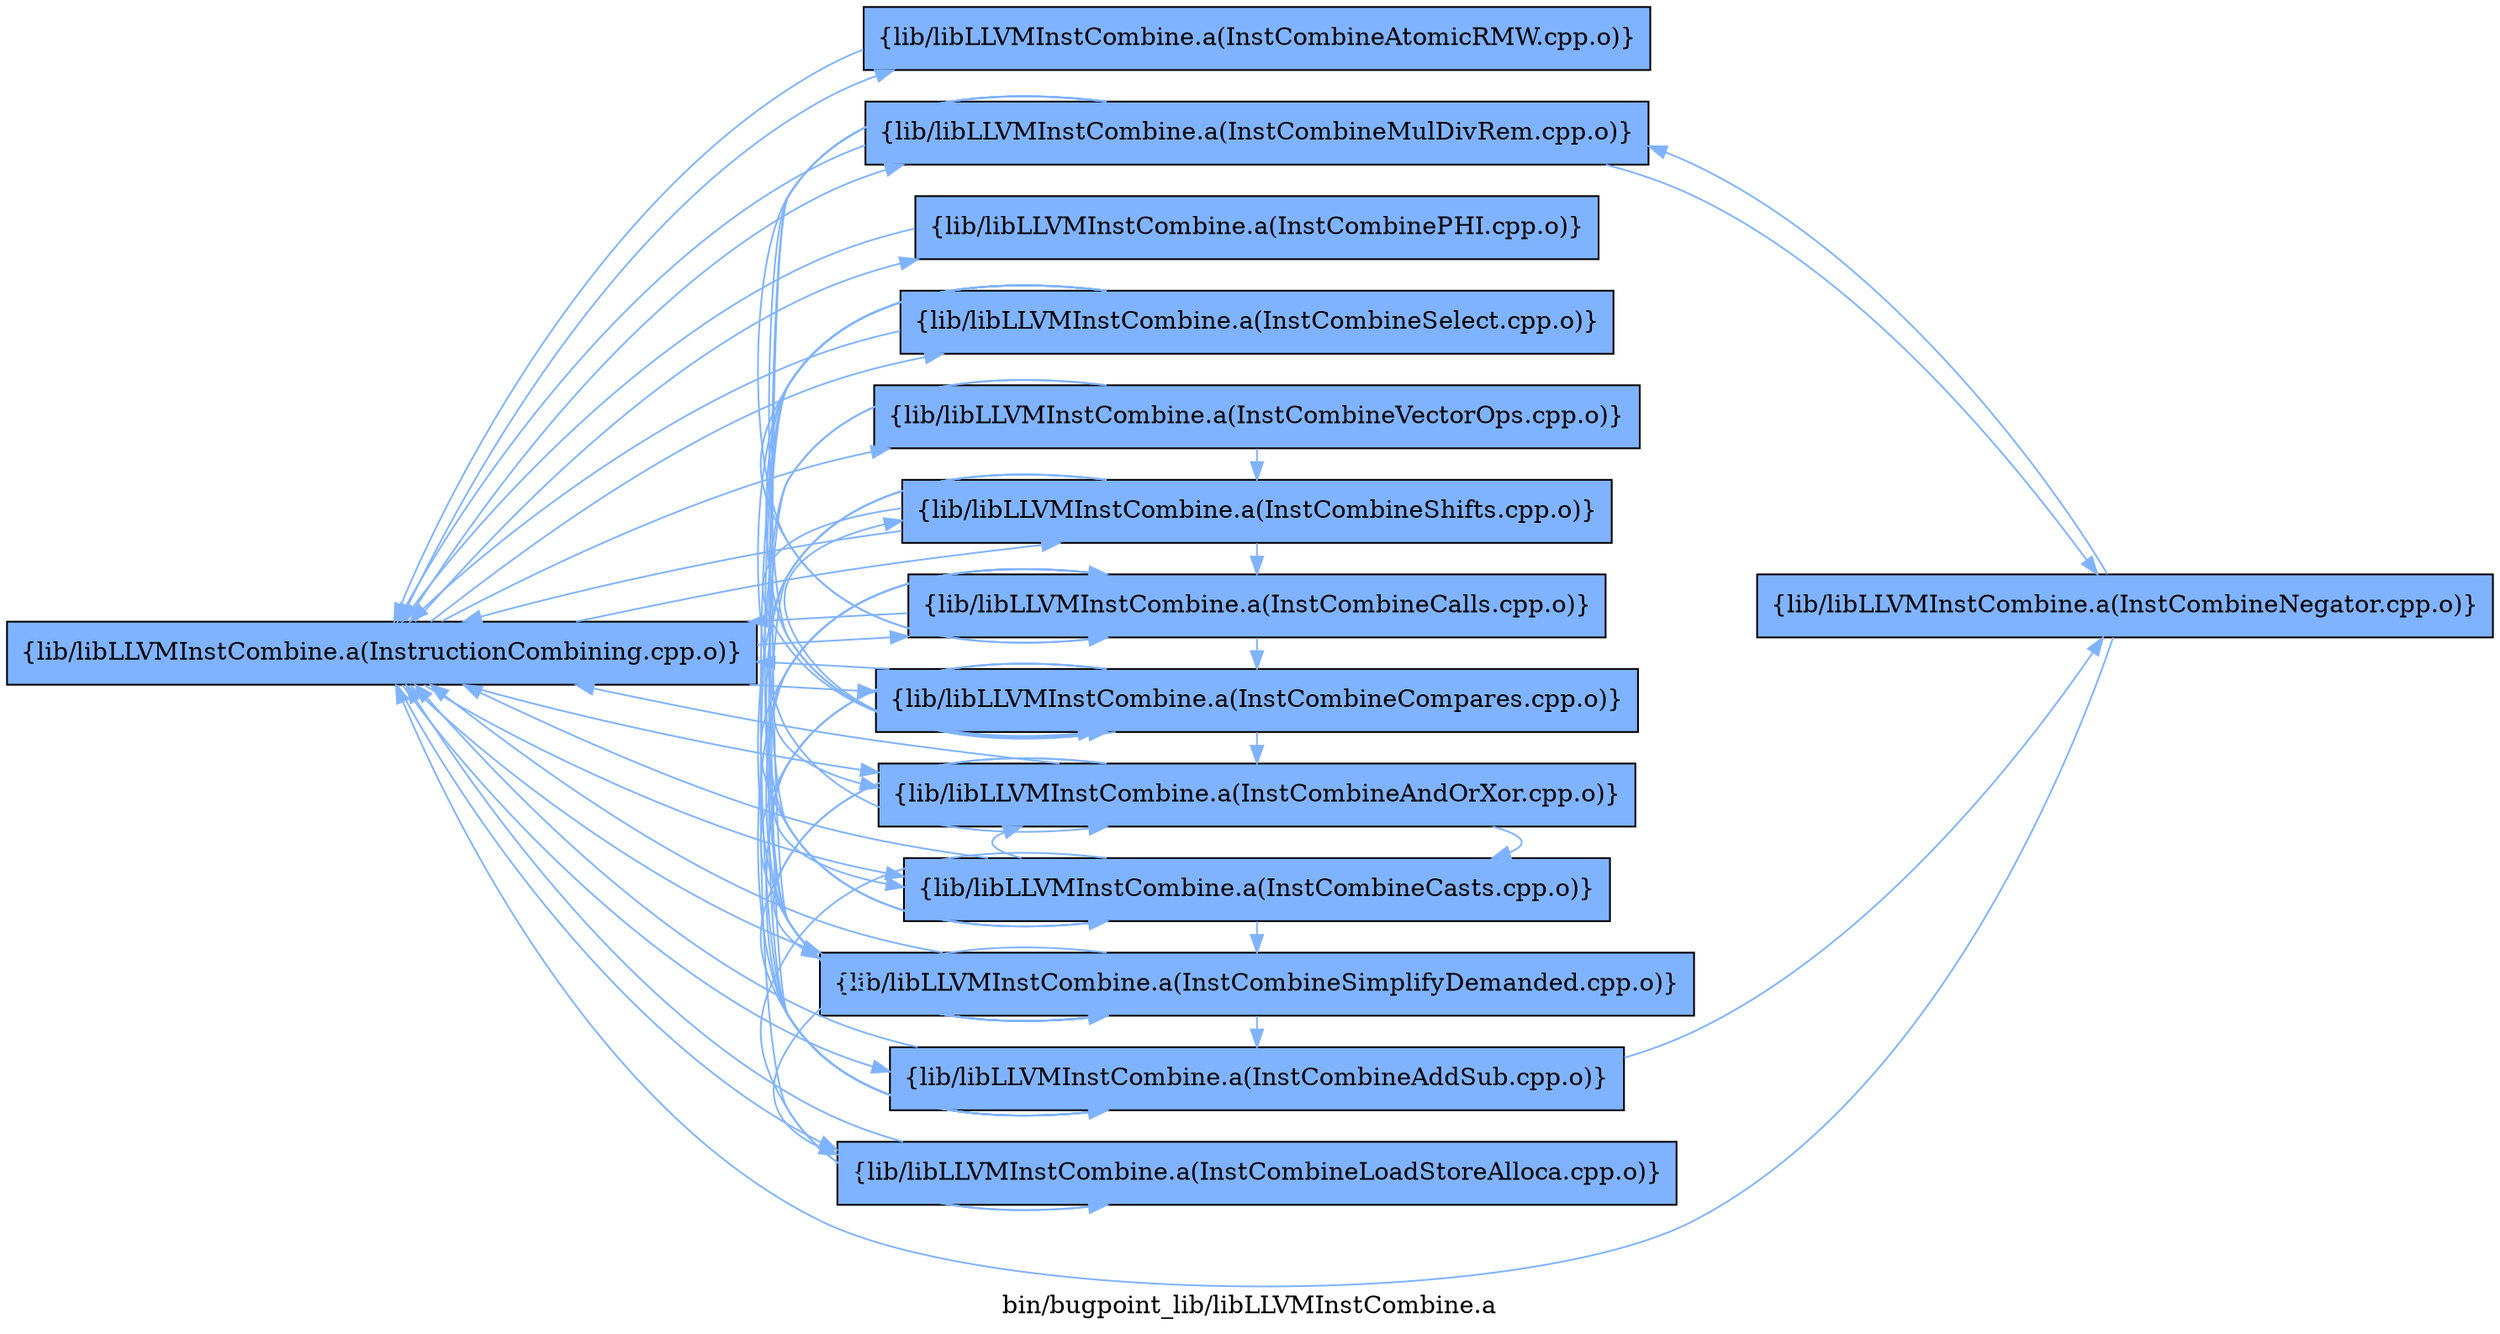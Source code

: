 digraph "bin/bugpoint_lib/libLLVMInstCombine.a" {
	label="bin/bugpoint_lib/libLLVMInstCombine.a";
	rankdir=LR;
	{ rank=same; Node0x55daa81feb38;  }
	{ rank=same; Node0x55daa81f4ef8; Node0x55daa81f5b78; Node0x55daa81f6208; Node0x55daa81f63e8; Node0x55daa81f7108; Node0x55daa81f74c8; Node0x55daa81f8238; Node0x55daa81f84b8; Node0x55daa8204178; Node0x55daa82065b8; Node0x55daa8205de8; Node0x55daa8205708; Node0x55daa82075f8;  }
	{ rank=same; Node0x55daa81feb38;  }
	{ rank=same; Node0x55daa81f4ef8; Node0x55daa81f5b78; Node0x55daa81f6208; Node0x55daa81f63e8; Node0x55daa81f7108; Node0x55daa81f74c8; Node0x55daa81f8238; Node0x55daa81f84b8; Node0x55daa8204178; Node0x55daa82065b8; Node0x55daa8205de8; Node0x55daa8205708; Node0x55daa82075f8;  }

	Node0x55daa81feb38 [shape=record,shape=box,group=1,style=filled,fillcolor="0.600000 0.5 1",label="{lib/libLLVMInstCombine.a(InstructionCombining.cpp.o)}"];
	Node0x55daa81feb38 -> Node0x55daa81f4ef8[color="0.600000 0.5 1"];
	Node0x55daa81feb38 -> Node0x55daa81f5b78[color="0.600000 0.5 1"];
	Node0x55daa81feb38 -> Node0x55daa81f6208[color="0.600000 0.5 1"];
	Node0x55daa81feb38 -> Node0x55daa81f63e8[color="0.600000 0.5 1"];
	Node0x55daa81feb38 -> Node0x55daa81f7108[color="0.600000 0.5 1"];
	Node0x55daa81feb38 -> Node0x55daa81f74c8[color="0.600000 0.5 1"];
	Node0x55daa81feb38 -> Node0x55daa81f8238[color="0.600000 0.5 1"];
	Node0x55daa81feb38 -> Node0x55daa81f84b8[color="0.600000 0.5 1"];
	Node0x55daa81feb38 -> Node0x55daa8204178[color="0.600000 0.5 1"];
	Node0x55daa81feb38 -> Node0x55daa82065b8[color="0.600000 0.5 1"];
	Node0x55daa81feb38 -> Node0x55daa8205de8[color="0.600000 0.5 1"];
	Node0x55daa81feb38 -> Node0x55daa8205708[color="0.600000 0.5 1"];
	Node0x55daa81feb38 -> Node0x55daa82075f8[color="0.600000 0.5 1"];
	Node0x55daa81f4ef8 [shape=record,shape=box,group=1,style=filled,fillcolor="0.600000 0.5 1",label="{lib/libLLVMInstCombine.a(InstCombineAddSub.cpp.o)}"];
	Node0x55daa81f4ef8 -> Node0x55daa81feb38[color="0.600000 0.5 1"];
	Node0x55daa81f4ef8 -> Node0x55daa82048f8[color="0.600000 0.5 1"];
	Node0x55daa81f5b78 [shape=record,shape=box,group=1,style=filled,fillcolor="0.600000 0.5 1",label="{lib/libLLVMInstCombine.a(InstCombineAtomicRMW.cpp.o)}"];
	Node0x55daa81f5b78 -> Node0x55daa81feb38[color="0.600000 0.5 1"];
	Node0x55daa81f6208 [shape=record,shape=box,group=1,style=filled,fillcolor="0.600000 0.5 1",label="{lib/libLLVMInstCombine.a(InstCombineAndOrXor.cpp.o)}"];
	Node0x55daa81f6208 -> Node0x55daa81feb38[color="0.600000 0.5 1"];
	Node0x55daa81f6208 -> Node0x55daa81f4ef8[color="0.600000 0.5 1"];
	Node0x55daa81f6208 -> Node0x55daa81f7108[color="0.600000 0.5 1"];
	Node0x55daa81f6208 -> Node0x55daa8205708[color="0.600000 0.5 1"];
	Node0x55daa81f63e8 [shape=record,shape=box,group=1,style=filled,fillcolor="0.600000 0.5 1",label="{lib/libLLVMInstCombine.a(InstCombineCalls.cpp.o)}"];
	Node0x55daa81f63e8 -> Node0x55daa81feb38[color="0.600000 0.5 1"];
	Node0x55daa81f63e8 -> Node0x55daa81f4ef8[color="0.600000 0.5 1"];
	Node0x55daa81f63e8 -> Node0x55daa81f6208[color="0.600000 0.5 1"];
	Node0x55daa81f63e8 -> Node0x55daa81f74c8[color="0.600000 0.5 1"];
	Node0x55daa81f63e8 -> Node0x55daa8205708[color="0.600000 0.5 1"];
	Node0x55daa81f7108 [shape=record,shape=box,group=1,style=filled,fillcolor="0.600000 0.5 1",label="{lib/libLLVMInstCombine.a(InstCombineCasts.cpp.o)}"];
	Node0x55daa81f7108 -> Node0x55daa81feb38[color="0.600000 0.5 1"];
	Node0x55daa81f7108 -> Node0x55daa81f6208[color="0.600000 0.5 1"];
	Node0x55daa81f7108 -> Node0x55daa81f63e8[color="0.600000 0.5 1"];
	Node0x55daa81f7108 -> Node0x55daa81f8238[color="0.600000 0.5 1"];
	Node0x55daa81f7108 -> Node0x55daa8205708[color="0.600000 0.5 1"];
	Node0x55daa81f74c8 [shape=record,shape=box,group=1,style=filled,fillcolor="0.600000 0.5 1",label="{lib/libLLVMInstCombine.a(InstCombineCompares.cpp.o)}"];
	Node0x55daa81f74c8 -> Node0x55daa81feb38[color="0.600000 0.5 1"];
	Node0x55daa81f74c8 -> Node0x55daa81f4ef8[color="0.600000 0.5 1"];
	Node0x55daa81f74c8 -> Node0x55daa81f6208[color="0.600000 0.5 1"];
	Node0x55daa81f74c8 -> Node0x55daa81f7108[color="0.600000 0.5 1"];
	Node0x55daa81f74c8 -> Node0x55daa8205de8[color="0.600000 0.5 1"];
	Node0x55daa81f74c8 -> Node0x55daa8205708[color="0.600000 0.5 1"];
	Node0x55daa81f8238 [shape=record,shape=box,group=1,style=filled,fillcolor="0.600000 0.5 1",label="{lib/libLLVMInstCombine.a(InstCombineLoadStoreAlloca.cpp.o)}"];
	Node0x55daa81f8238 -> Node0x55daa81feb38[color="0.600000 0.5 1"];
	Node0x55daa81f84b8 [shape=record,shape=box,group=1,style=filled,fillcolor="0.600000 0.5 1",label="{lib/libLLVMInstCombine.a(InstCombineMulDivRem.cpp.o)}"];
	Node0x55daa81f84b8 -> Node0x55daa81feb38[color="0.600000 0.5 1"];
	Node0x55daa81f84b8 -> Node0x55daa81f4ef8[color="0.600000 0.5 1"];
	Node0x55daa81f84b8 -> Node0x55daa81f63e8[color="0.600000 0.5 1"];
	Node0x55daa81f84b8 -> Node0x55daa81f74c8[color="0.600000 0.5 1"];
	Node0x55daa81f84b8 -> Node0x55daa82048f8[color="0.600000 0.5 1"];
	Node0x55daa81f84b8 -> Node0x55daa8205708[color="0.600000 0.5 1"];
	Node0x55daa8204178 [shape=record,shape=box,group=1,style=filled,fillcolor="0.600000 0.5 1",label="{lib/libLLVMInstCombine.a(InstCombinePHI.cpp.o)}"];
	Node0x55daa8204178 -> Node0x55daa81feb38[color="0.600000 0.5 1"];
	Node0x55daa82065b8 [shape=record,shape=box,group=1,style=filled,fillcolor="0.600000 0.5 1",label="{lib/libLLVMInstCombine.a(InstCombineSelect.cpp.o)}"];
	Node0x55daa82065b8 -> Node0x55daa81feb38[color="0.600000 0.5 1"];
	Node0x55daa82065b8 -> Node0x55daa81f4ef8[color="0.600000 0.5 1"];
	Node0x55daa82065b8 -> Node0x55daa81f6208[color="0.600000 0.5 1"];
	Node0x55daa82065b8 -> Node0x55daa81f63e8[color="0.600000 0.5 1"];
	Node0x55daa82065b8 -> Node0x55daa81f7108[color="0.600000 0.5 1"];
	Node0x55daa82065b8 -> Node0x55daa81f74c8[color="0.600000 0.5 1"];
	Node0x55daa82065b8 -> Node0x55daa8205708[color="0.600000 0.5 1"];
	Node0x55daa8205de8 [shape=record,shape=box,group=1,style=filled,fillcolor="0.600000 0.5 1",label="{lib/libLLVMInstCombine.a(InstCombineShifts.cpp.o)}"];
	Node0x55daa8205de8 -> Node0x55daa81feb38[color="0.600000 0.5 1"];
	Node0x55daa8205de8 -> Node0x55daa81f4ef8[color="0.600000 0.5 1"];
	Node0x55daa8205de8 -> Node0x55daa81f63e8[color="0.600000 0.5 1"];
	Node0x55daa8205de8 -> Node0x55daa81f7108[color="0.600000 0.5 1"];
	Node0x55daa8205de8 -> Node0x55daa81f74c8[color="0.600000 0.5 1"];
	Node0x55daa8205de8 -> Node0x55daa8205708[color="0.600000 0.5 1"];
	Node0x55daa8205708 [shape=record,shape=box,group=1,style=filled,fillcolor="0.600000 0.5 1",label="{lib/libLLVMInstCombine.a(InstCombineSimplifyDemanded.cpp.o)}"];
	Node0x55daa8205708 -> Node0x55daa81feb38[color="0.600000 0.5 1"];
	Node0x55daa8205708 -> Node0x55daa81f4ef8[color="0.600000 0.5 1"];
	Node0x55daa8205708 -> Node0x55daa81f8238[color="0.600000 0.5 1"];
	Node0x55daa82075f8 [shape=record,shape=box,group=1,style=filled,fillcolor="0.600000 0.5 1",label="{lib/libLLVMInstCombine.a(InstCombineVectorOps.cpp.o)}"];
	Node0x55daa82075f8 -> Node0x55daa81f8238[color="0.600000 0.5 1"];
	Node0x55daa82075f8 -> Node0x55daa8205de8[color="0.600000 0.5 1"];
	Node0x55daa82075f8 -> Node0x55daa8205708[color="0.600000 0.5 1"];
	Node0x55daa82048f8 [shape=record,shape=box,group=1,style=filled,fillcolor="0.600000 0.5 1",label="{lib/libLLVMInstCombine.a(InstCombineNegator.cpp.o)}"];
	Node0x55daa82048f8 -> Node0x55daa81feb38[color="0.600000 0.5 1"];
	Node0x55daa82048f8 -> Node0x55daa81f84b8[color="0.600000 0.5 1"];
}
